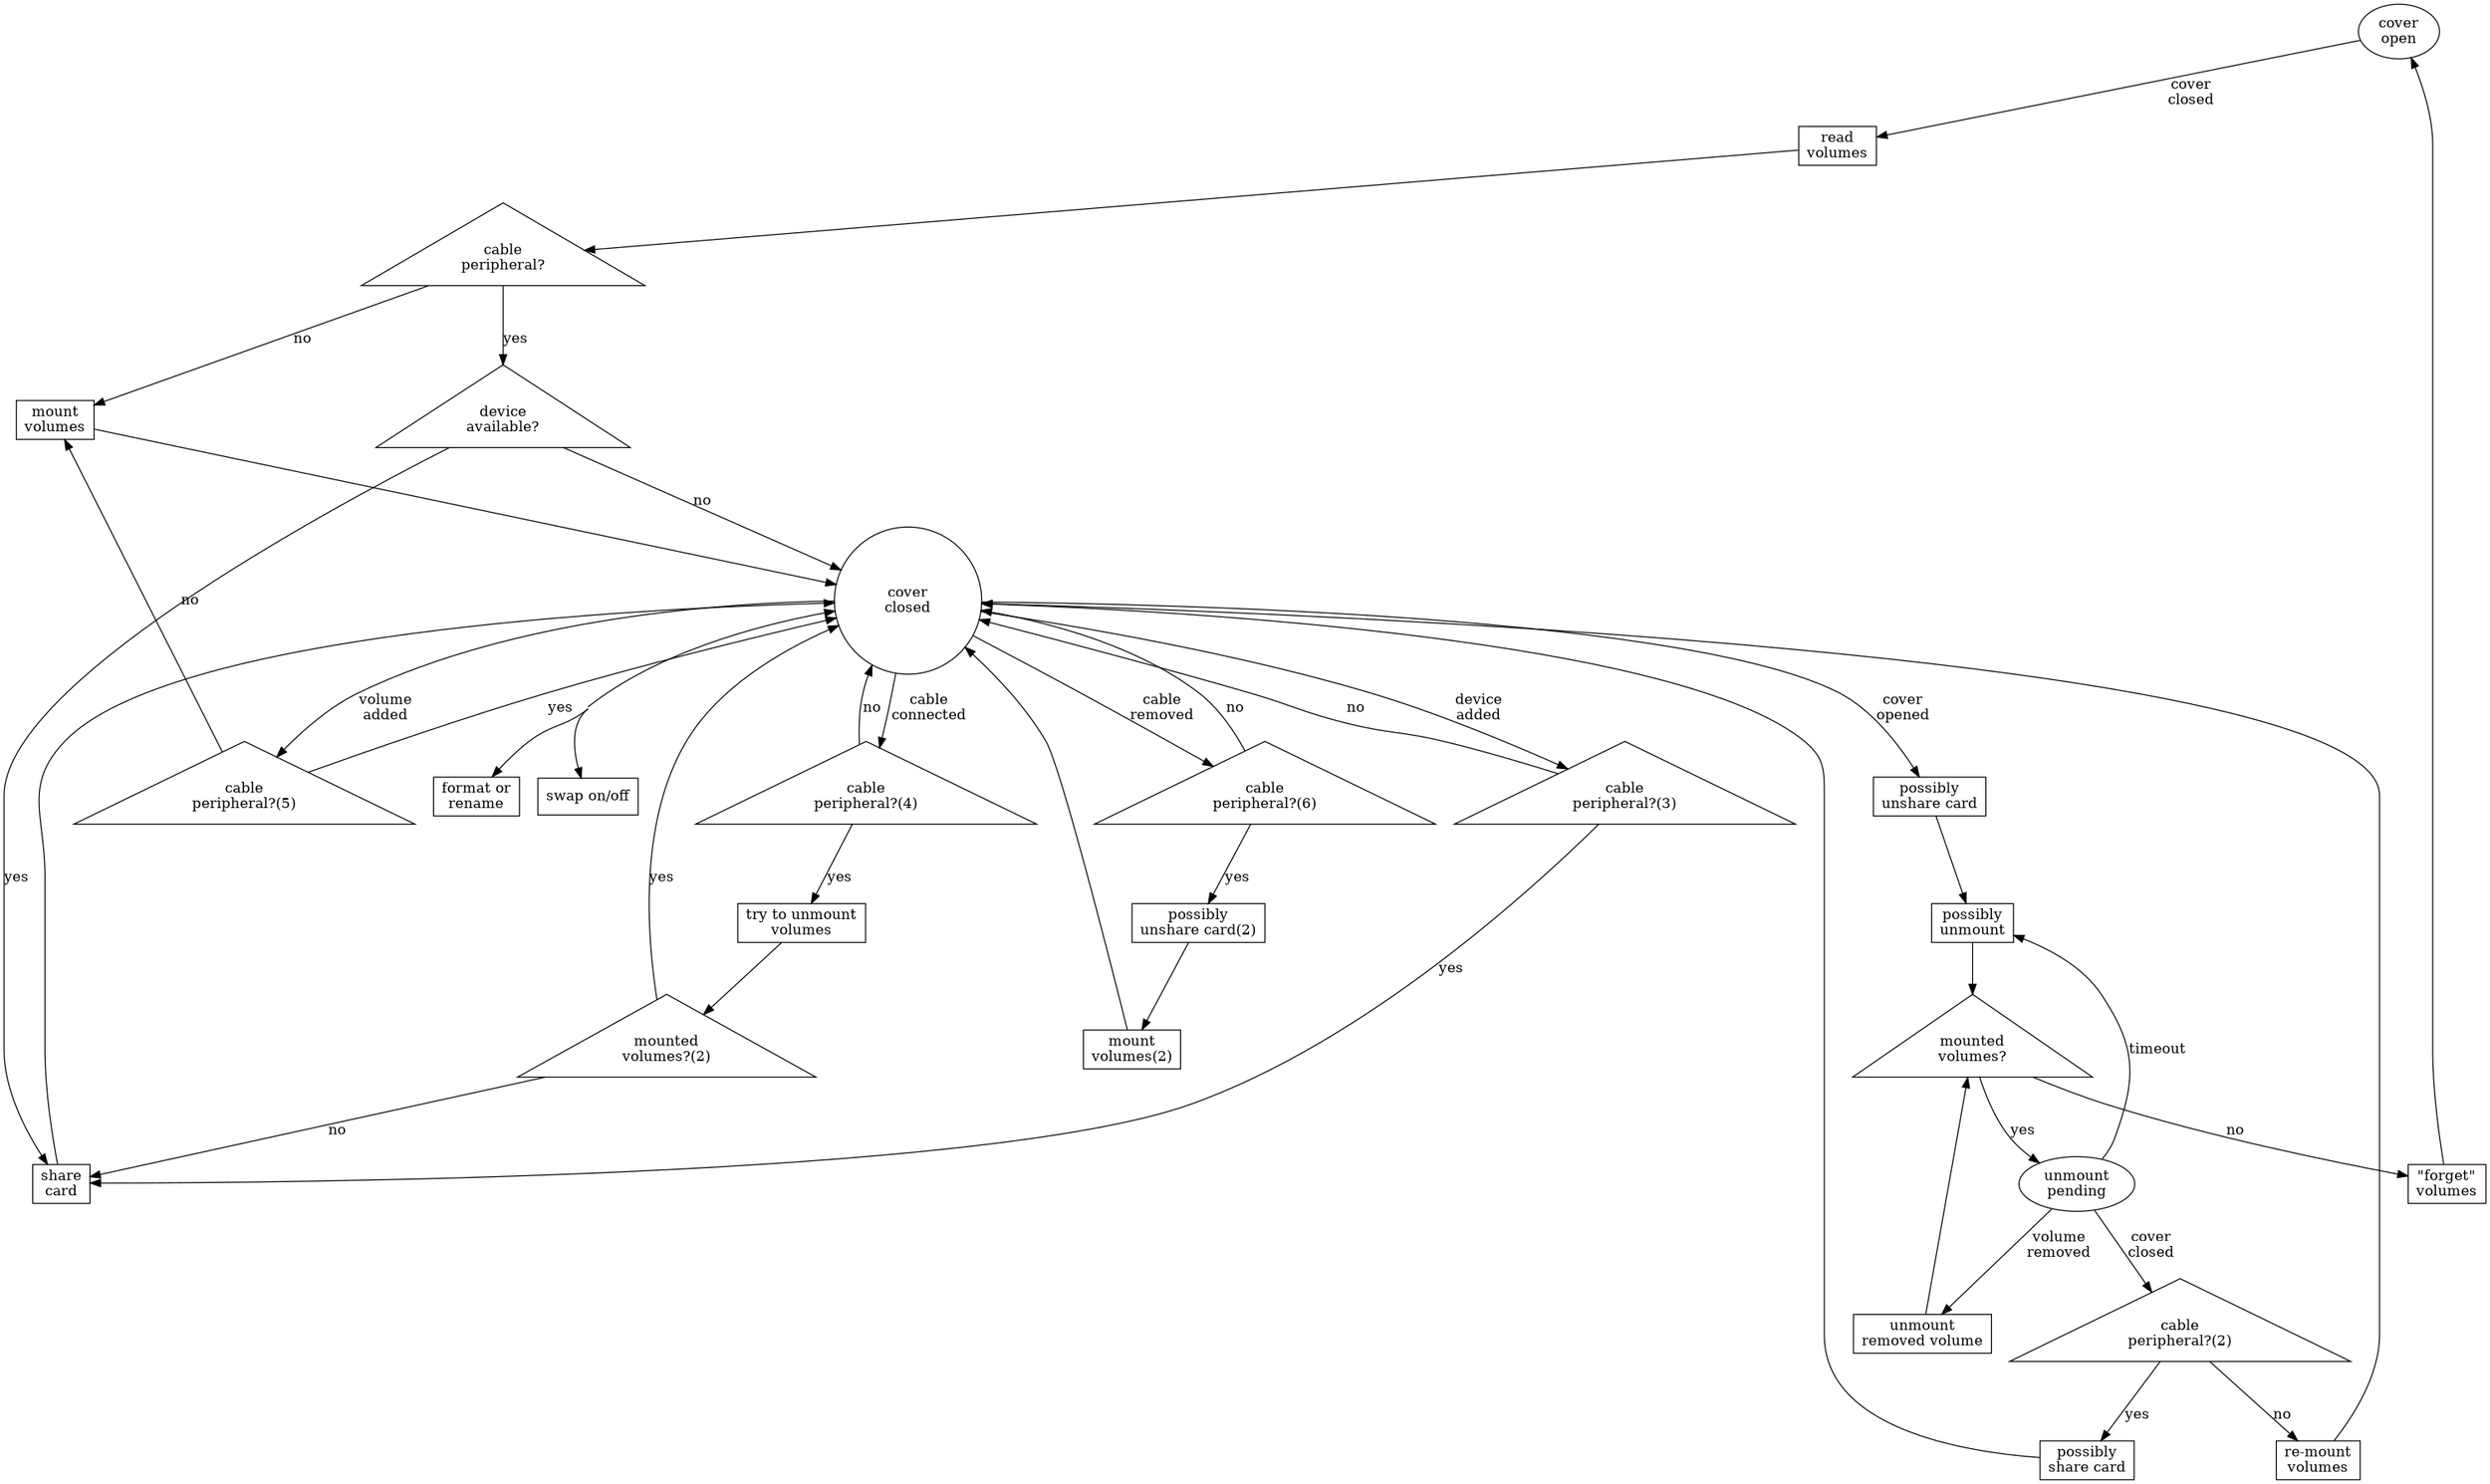 digraph packages {
concentrate=true;
size="20,20";
"cover\nopen" -> "read\nvolumes" [label="cover\nclosed"];
"read\nvolumes" -> "cable\nperipheral?";
"cable\nperipheral?" -> "mount\nvolumes" [label="no"];
"cable\nperipheral?" -> "device\navailable?" [label="yes"];
"device\navailable?" -> "share\ncard" [label="yes"];
"share\ncard" -> "cover\nclosed";
"cover\nclosed" -> "cable\nperipheral?(3)" [label="device\nadded"];
"cable\nperipheral?(3)" -> "share\ncard" [label="yes"];
"cable\nperipheral?(3)" -> "cover\nclosed" [label="no"];
"device\navailable?" -> "cover\nclosed" [label="no"];
"mount\nvolumes" -> "cover\nclosed";
"cover\nclosed" -> "possibly\nunshare card" [label="cover\nopened"];
"possibly\nunshare card" -> "possibly\nunmount";
"possibly\nunmount" -> "mounted\nvolumes?";
"mounted\nvolumes?" -> "\"forget\"\nvolumes" [label="no"];
"\"forget\"\nvolumes" -> "cover\nopen";
"mounted\nvolumes?" -> "unmount\npending" [label="yes"];
"unmount\npending" -> "possibly\nunmount" [label="timeout"];
"unmount\npending" -> "unmount\nremoved volume" [label="volume\nremoved"];
"unmount\npending" -> "cable\nperipheral?(2)" [label="cover\nclosed"];
"cable\nperipheral?(2)" -> "re-mount\nvolumes" [label="no"];
"re-mount\nvolumes" -> "cover\nclosed";
"unmount\nremoved volume" -> "mounted\nvolumes?";
"cable\nperipheral?(2)" -> "possibly\nshare card" [label="yes"];
"possibly\nshare card" -> "cover\nclosed";
"cover\nclosed" -> "cable\nperipheral?(4)" [label="cable\nconnected"];
"cable\nperipheral?(4)" -> "cover\nclosed" [label="no"];
"cable\nperipheral?(4)" -> "try to unmount\nvolumes" [label="yes"];
"try to unmount\nvolumes" -> "mounted\nvolumes?(2)";
"mounted\nvolumes?(2)" -> "share\ncard" [label="no"];
"mounted\nvolumes?(2)" -> "cover\nclosed" [label="yes"];
"cover\nclosed" -> "cable\nperipheral?(5)" [label="volume\nadded"];
"cable\nperipheral?(5)" -> "cover\nclosed" [label="yes"];
"cable\nperipheral?(5)" -> "mount\nvolumes" [label="no"];
"cover\nclosed" -> "cable\nperipheral?(6)" [label="cable\nremoved"];
"cable\nperipheral?(6)" -> "cover\nclosed" [label="no"];
"cable\nperipheral?(6)" -> "possibly\nunshare card(2)" [label="yes"];
"possibly\nunshare card(2)" -> "mount\nvolumes(2)";
"mount\nvolumes(2)" -> "cover\nclosed";
"cover\nclosed" -> "format or\nrename" [dir="both"];
"cover\nclosed" -> "swap on/off" [dir="both"];

"cover\nopen" [shape=ellipse];
"cover\nclosed" [shape=ellipse,height=2,width=2];
"unmount\npending" [shape=ellipse];

"cable\nperipheral?" [shape=triangle];
"cable\nperipheral?(2)" [shape=triangle];
"cable\nperipheral?(3)" [shape=triangle];
"cable\nperipheral?(4)" [shape=triangle];
"cable\nperipheral?(5)" [shape=triangle];
"cable\nperipheral?(6)" [shape=triangle];
"mounted\nvolumes?" [shape=triangle];
"mounted\nvolumes?(2)" [shape=triangle];
"device\navailable?" [shape=triangle];

"read\nvolumes" [shape=box];
"mount\nvolumes" [shape=box];
"mount\nvolumes(2)" [shape=box];
"possibly\nunshare card" [shape=box];
"possibly\nunmount" [shape=box];
"unmount\nremoved volume" [shape=box];
"\"forget\"\nvolumes" [shape=box];
"re-mount\nvolumes" [shape=box];
"possibly\nshare card" [shape=box];
"share\ncard" [shape=box];
"try to unmount\nvolumes" [shape=box];
"possibly\nunshare card(2)" [shape=box];
"format or\nrename" [shape=box];
"swap on/off" [shape=box];
}
